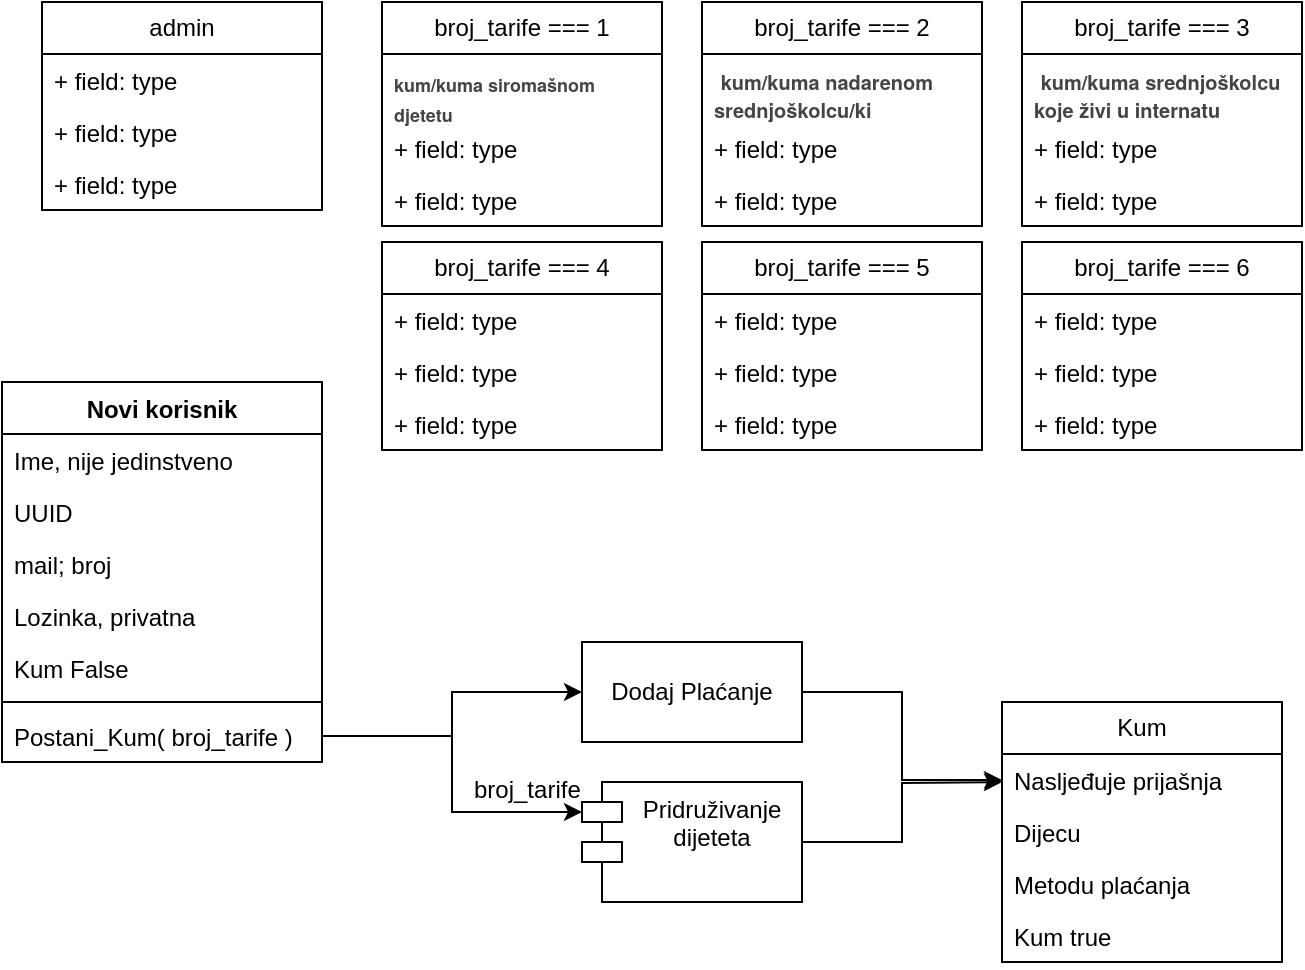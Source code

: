<mxfile version="21.1.1" type="github">
  <diagram name="Odnosi" id="b5b7bab2-c9e2-2cf4-8b2a-24fd1a2a6d21">
    <mxGraphModel dx="1434" dy="764" grid="1" gridSize="10" guides="1" tooltips="1" connect="1" arrows="1" fold="1" page="1" pageScale="1" pageWidth="827" pageHeight="1169" background="none" math="0" shadow="0">
      <root>
        <mxCell id="0" />
        <mxCell id="1" parent="0" />
        <mxCell id="CNKn6cX1Ovi-BV8Oh0FE-32" value="Kum" style="swimlane;fontStyle=0;childLayout=stackLayout;horizontal=1;startSize=26;fillColor=none;horizontalStack=0;resizeParent=1;resizeParentMax=0;resizeLast=0;collapsible=1;marginBottom=0;whiteSpace=wrap;html=1;" parent="1" vertex="1">
          <mxGeometry x="540" y="440" width="140" height="130" as="geometry" />
        </mxCell>
        <mxCell id="CNKn6cX1Ovi-BV8Oh0FE-33" value="Nasljeđuje prijašnja" style="text;strokeColor=none;fillColor=none;align=left;verticalAlign=top;spacingLeft=4;spacingRight=4;overflow=hidden;rotatable=0;points=[[0,0.5],[1,0.5]];portConstraint=eastwest;whiteSpace=wrap;html=1;" parent="CNKn6cX1Ovi-BV8Oh0FE-32" vertex="1">
          <mxGeometry y="26" width="140" height="26" as="geometry" />
        </mxCell>
        <mxCell id="CNKn6cX1Ovi-BV8Oh0FE-34" value="Dijecu" style="text;strokeColor=none;fillColor=none;align=left;verticalAlign=top;spacingLeft=4;spacingRight=4;overflow=hidden;rotatable=0;points=[[0,0.5],[1,0.5]];portConstraint=eastwest;whiteSpace=wrap;html=1;" parent="CNKn6cX1Ovi-BV8Oh0FE-32" vertex="1">
          <mxGeometry y="52" width="140" height="26" as="geometry" />
        </mxCell>
        <mxCell id="CNKn6cX1Ovi-BV8Oh0FE-35" value="Metodu plaćanja" style="text;strokeColor=none;fillColor=none;align=left;verticalAlign=top;spacingLeft=4;spacingRight=4;overflow=hidden;rotatable=0;points=[[0,0.5],[1,0.5]];portConstraint=eastwest;whiteSpace=wrap;html=1;" parent="CNKn6cX1Ovi-BV8Oh0FE-32" vertex="1">
          <mxGeometry y="78" width="140" height="26" as="geometry" />
        </mxCell>
        <mxCell id="CNKn6cX1Ovi-BV8Oh0FE-36" value="Kum true" style="text;strokeColor=none;fillColor=none;align=left;verticalAlign=top;spacingLeft=4;spacingRight=4;overflow=hidden;rotatable=0;points=[[0,0.5],[1,0.5]];portConstraint=eastwest;whiteSpace=wrap;html=1;" parent="CNKn6cX1Ovi-BV8Oh0FE-32" vertex="1">
          <mxGeometry y="104" width="140" height="26" as="geometry" />
        </mxCell>
        <mxCell id="CNKn6cX1Ovi-BV8Oh0FE-38" value="Novi korisnik" style="swimlane;fontStyle=1;align=center;verticalAlign=top;childLayout=stackLayout;horizontal=1;startSize=26;horizontalStack=0;resizeParent=1;resizeParentMax=0;resizeLast=0;collapsible=1;marginBottom=0;whiteSpace=wrap;html=1;" parent="1" vertex="1">
          <mxGeometry x="40" y="280" width="160" height="190" as="geometry" />
        </mxCell>
        <mxCell id="CNKn6cX1Ovi-BV8Oh0FE-42" value="Ime, nije jedinstveno" style="text;strokeColor=none;fillColor=none;align=left;verticalAlign=top;spacingLeft=4;spacingRight=4;overflow=hidden;rotatable=0;points=[[0,0.5],[1,0.5]];portConstraint=eastwest;whiteSpace=wrap;html=1;" parent="CNKn6cX1Ovi-BV8Oh0FE-38" vertex="1">
          <mxGeometry y="26" width="160" height="26" as="geometry" />
        </mxCell>
        <mxCell id="CNKn6cX1Ovi-BV8Oh0FE-28" value="UUID" style="text;strokeColor=none;fillColor=none;align=left;verticalAlign=top;spacingLeft=4;spacingRight=4;overflow=hidden;rotatable=0;points=[[0,0.5],[1,0.5]];portConstraint=eastwest;whiteSpace=wrap;html=1;" parent="CNKn6cX1Ovi-BV8Oh0FE-38" vertex="1">
          <mxGeometry y="52" width="160" height="26" as="geometry" />
        </mxCell>
        <mxCell id="CNKn6cX1Ovi-BV8Oh0FE-29" value="mail; broj" style="text;strokeColor=none;fillColor=none;align=left;verticalAlign=top;spacingLeft=4;spacingRight=4;overflow=hidden;rotatable=0;points=[[0,0.5],[1,0.5]];portConstraint=eastwest;whiteSpace=wrap;html=1;" parent="CNKn6cX1Ovi-BV8Oh0FE-38" vertex="1">
          <mxGeometry y="78" width="160" height="26" as="geometry" />
        </mxCell>
        <mxCell id="CNKn6cX1Ovi-BV8Oh0FE-30" value="Lozinka, privatna" style="text;strokeColor=none;fillColor=none;align=left;verticalAlign=top;spacingLeft=4;spacingRight=4;overflow=hidden;rotatable=0;points=[[0,0.5],[1,0.5]];portConstraint=eastwest;whiteSpace=wrap;html=1;" parent="CNKn6cX1Ovi-BV8Oh0FE-38" vertex="1">
          <mxGeometry y="104" width="160" height="26" as="geometry" />
        </mxCell>
        <mxCell id="CNKn6cX1Ovi-BV8Oh0FE-31" value="Kum False" style="text;strokeColor=none;fillColor=none;align=left;verticalAlign=top;spacingLeft=4;spacingRight=4;overflow=hidden;rotatable=0;points=[[0,0.5],[1,0.5]];portConstraint=eastwest;whiteSpace=wrap;html=1;" parent="CNKn6cX1Ovi-BV8Oh0FE-38" vertex="1">
          <mxGeometry y="130" width="160" height="26" as="geometry" />
        </mxCell>
        <mxCell id="CNKn6cX1Ovi-BV8Oh0FE-40" value="" style="line;strokeWidth=1;fillColor=none;align=left;verticalAlign=middle;spacingTop=-1;spacingLeft=3;spacingRight=3;rotatable=0;labelPosition=right;points=[];portConstraint=eastwest;strokeColor=inherit;" parent="CNKn6cX1Ovi-BV8Oh0FE-38" vertex="1">
          <mxGeometry y="156" width="160" height="8" as="geometry" />
        </mxCell>
        <mxCell id="CNKn6cX1Ovi-BV8Oh0FE-41" value="Postani_Kum( broj_tarife )" style="text;strokeColor=none;fillColor=none;align=left;verticalAlign=top;spacingLeft=4;spacingRight=4;overflow=hidden;rotatable=0;points=[[0,0.5],[1,0.5]];portConstraint=eastwest;whiteSpace=wrap;html=1;" parent="CNKn6cX1Ovi-BV8Oh0FE-38" vertex="1">
          <mxGeometry y="164" width="160" height="26" as="geometry" />
        </mxCell>
        <mxCell id="CNKn6cX1Ovi-BV8Oh0FE-52" style="edgeStyle=orthogonalEdgeStyle;rounded=0;orthogonalLoop=1;jettySize=auto;html=1;exitX=1;exitY=0.5;exitDx=0;exitDy=0;entryX=0;entryY=0.5;entryDx=0;entryDy=0;" parent="1" source="CNKn6cX1Ovi-BV8Oh0FE-47" target="CNKn6cX1Ovi-BV8Oh0FE-33" edge="1">
          <mxGeometry relative="1" as="geometry" />
        </mxCell>
        <mxCell id="CNKn6cX1Ovi-BV8Oh0FE-47" value="Dodaj Plaćanje" style="html=1;whiteSpace=wrap;" parent="1" vertex="1">
          <mxGeometry x="330" y="410" width="110" height="50" as="geometry" />
        </mxCell>
        <mxCell id="CNKn6cX1Ovi-BV8Oh0FE-48" style="edgeStyle=orthogonalEdgeStyle;rounded=0;orthogonalLoop=1;jettySize=auto;html=1;exitX=1;exitY=0.5;exitDx=0;exitDy=0;entryX=0;entryY=0.5;entryDx=0;entryDy=0;" parent="1" source="CNKn6cX1Ovi-BV8Oh0FE-41" target="CNKn6cX1Ovi-BV8Oh0FE-47" edge="1">
          <mxGeometry relative="1" as="geometry" />
        </mxCell>
        <mxCell id="CNKn6cX1Ovi-BV8Oh0FE-46" style="edgeStyle=orthogonalEdgeStyle;rounded=0;orthogonalLoop=1;jettySize=auto;html=1;exitX=1;exitY=0.5;exitDx=0;exitDy=0;entryX=0;entryY=0;entryDx=0;entryDy=15;entryPerimeter=0;" parent="1" source="CNKn6cX1Ovi-BV8Oh0FE-41" target="CNKn6cX1Ovi-BV8Oh0FE-50" edge="1">
          <mxGeometry relative="1" as="geometry">
            <mxPoint x="310" y="495" as="targetPoint" />
          </mxGeometry>
        </mxCell>
        <mxCell id="CNKn6cX1Ovi-BV8Oh0FE-53" style="edgeStyle=orthogonalEdgeStyle;rounded=0;orthogonalLoop=1;jettySize=auto;html=1;exitX=1;exitY=0.5;exitDx=0;exitDy=0;" parent="1" source="CNKn6cX1Ovi-BV8Oh0FE-50" edge="1">
          <mxGeometry relative="1" as="geometry">
            <mxPoint x="540" y="480" as="targetPoint" />
          </mxGeometry>
        </mxCell>
        <mxCell id="CNKn6cX1Ovi-BV8Oh0FE-50" value="Pridruživanje dijeteta" style="shape=module;align=left;spacingLeft=20;align=center;verticalAlign=top;whiteSpace=wrap;html=1;" parent="1" vertex="1">
          <mxGeometry x="330" y="480" width="110" height="60" as="geometry" />
        </mxCell>
        <mxCell id="CNKn6cX1Ovi-BV8Oh0FE-51" value="broj_tarife&lt;br&gt;" style="text;strokeColor=none;fillColor=none;align=left;verticalAlign=top;spacingLeft=4;spacingRight=4;overflow=hidden;rotatable=0;points=[[0,0.5],[1,0.5]];portConstraint=eastwest;whiteSpace=wrap;html=1;" parent="1" vertex="1">
          <mxGeometry x="270" y="470" width="100" height="26" as="geometry" />
        </mxCell>
        <mxCell id="XvP8bNMt5vkGeL0-mGoQ-4" value="broj_tarife === 2" style="swimlane;fontStyle=0;childLayout=stackLayout;horizontal=1;startSize=26;fillColor=none;horizontalStack=0;resizeParent=1;resizeParentMax=0;resizeLast=0;collapsible=1;marginBottom=0;whiteSpace=wrap;html=1;" parent="1" vertex="1">
          <mxGeometry x="390" y="90" width="140" height="112" as="geometry" />
        </mxCell>
        <mxCell id="XvP8bNMt5vkGeL0-mGoQ-5" value="&amp;nbsp;&lt;b style=&quot;box-sizing: border-box; color: rgb(68, 68, 68); font-family: &amp;quot;Helvetica Neue&amp;quot;, Helvetica, Arial, sans-serif; background-color: rgb(255, 255, 255); font-size: 10px;&quot;&gt;kum/kuma nadarenom srednjoškolcu/ki&lt;/b&gt;" style="text;strokeColor=none;fillColor=none;align=left;verticalAlign=top;spacingLeft=4;spacingRight=4;overflow=hidden;rotatable=0;points=[[0,0.5],[1,0.5]];portConstraint=eastwest;whiteSpace=wrap;html=1;" parent="XvP8bNMt5vkGeL0-mGoQ-4" vertex="1">
          <mxGeometry y="26" width="140" height="34" as="geometry" />
        </mxCell>
        <mxCell id="XvP8bNMt5vkGeL0-mGoQ-6" value="+ field: type" style="text;strokeColor=none;fillColor=none;align=left;verticalAlign=top;spacingLeft=4;spacingRight=4;overflow=hidden;rotatable=0;points=[[0,0.5],[1,0.5]];portConstraint=eastwest;whiteSpace=wrap;html=1;" parent="XvP8bNMt5vkGeL0-mGoQ-4" vertex="1">
          <mxGeometry y="60" width="140" height="26" as="geometry" />
        </mxCell>
        <mxCell id="XvP8bNMt5vkGeL0-mGoQ-7" value="+ field: type" style="text;strokeColor=none;fillColor=none;align=left;verticalAlign=top;spacingLeft=4;spacingRight=4;overflow=hidden;rotatable=0;points=[[0,0.5],[1,0.5]];portConstraint=eastwest;whiteSpace=wrap;html=1;" parent="XvP8bNMt5vkGeL0-mGoQ-4" vertex="1">
          <mxGeometry y="86" width="140" height="26" as="geometry" />
        </mxCell>
        <mxCell id="ZzGEdMD5MTZFJujquE0D-1" value="broj_tarife === 3" style="swimlane;fontStyle=0;childLayout=stackLayout;horizontal=1;startSize=26;fillColor=none;horizontalStack=0;resizeParent=1;resizeParentMax=0;resizeLast=0;collapsible=1;marginBottom=0;whiteSpace=wrap;html=1;" vertex="1" parent="1">
          <mxGeometry x="550" y="90" width="140" height="112" as="geometry" />
        </mxCell>
        <mxCell id="ZzGEdMD5MTZFJujquE0D-2" value="&amp;nbsp;&lt;strong style=&quot;box-sizing: border-box; color: rgb(68, 68, 68); font-family: &amp;quot;Helvetica Neue&amp;quot;, Helvetica, Arial, sans-serif; background-color: rgb(255, 255, 255); font-size: 10px;&quot;&gt;kum/kuma srednjoškolcu koje živi u internatu Zdenca&lt;/strong&gt;" style="text;strokeColor=none;fillColor=none;align=left;verticalAlign=top;spacingLeft=4;spacingRight=4;overflow=hidden;rotatable=0;points=[[0,0.5],[1,0.5]];portConstraint=eastwest;whiteSpace=wrap;html=1;" vertex="1" parent="ZzGEdMD5MTZFJujquE0D-1">
          <mxGeometry y="26" width="140" height="34" as="geometry" />
        </mxCell>
        <mxCell id="ZzGEdMD5MTZFJujquE0D-3" value="+ field: type" style="text;strokeColor=none;fillColor=none;align=left;verticalAlign=top;spacingLeft=4;spacingRight=4;overflow=hidden;rotatable=0;points=[[0,0.5],[1,0.5]];portConstraint=eastwest;whiteSpace=wrap;html=1;" vertex="1" parent="ZzGEdMD5MTZFJujquE0D-1">
          <mxGeometry y="60" width="140" height="26" as="geometry" />
        </mxCell>
        <mxCell id="ZzGEdMD5MTZFJujquE0D-4" value="+ field: type" style="text;strokeColor=none;fillColor=none;align=left;verticalAlign=top;spacingLeft=4;spacingRight=4;overflow=hidden;rotatable=0;points=[[0,0.5],[1,0.5]];portConstraint=eastwest;whiteSpace=wrap;html=1;" vertex="1" parent="ZzGEdMD5MTZFJujquE0D-1">
          <mxGeometry y="86" width="140" height="26" as="geometry" />
        </mxCell>
        <mxCell id="ZzGEdMD5MTZFJujquE0D-5" value="broj_tarife === 4" style="swimlane;fontStyle=0;childLayout=stackLayout;horizontal=1;startSize=26;fillColor=none;horizontalStack=0;resizeParent=1;resizeParentMax=0;resizeLast=0;collapsible=1;marginBottom=0;whiteSpace=wrap;html=1;" vertex="1" parent="1">
          <mxGeometry x="230" y="210" width="140" height="104" as="geometry" />
        </mxCell>
        <mxCell id="ZzGEdMD5MTZFJujquE0D-6" value="+ field: type" style="text;strokeColor=none;fillColor=none;align=left;verticalAlign=top;spacingLeft=4;spacingRight=4;overflow=hidden;rotatable=0;points=[[0,0.5],[1,0.5]];portConstraint=eastwest;whiteSpace=wrap;html=1;" vertex="1" parent="ZzGEdMD5MTZFJujquE0D-5">
          <mxGeometry y="26" width="140" height="26" as="geometry" />
        </mxCell>
        <mxCell id="ZzGEdMD5MTZFJujquE0D-7" value="+ field: type" style="text;strokeColor=none;fillColor=none;align=left;verticalAlign=top;spacingLeft=4;spacingRight=4;overflow=hidden;rotatable=0;points=[[0,0.5],[1,0.5]];portConstraint=eastwest;whiteSpace=wrap;html=1;" vertex="1" parent="ZzGEdMD5MTZFJujquE0D-5">
          <mxGeometry y="52" width="140" height="26" as="geometry" />
        </mxCell>
        <mxCell id="ZzGEdMD5MTZFJujquE0D-8" value="+ field: type" style="text;strokeColor=none;fillColor=none;align=left;verticalAlign=top;spacingLeft=4;spacingRight=4;overflow=hidden;rotatable=0;points=[[0,0.5],[1,0.5]];portConstraint=eastwest;whiteSpace=wrap;html=1;" vertex="1" parent="ZzGEdMD5MTZFJujquE0D-5">
          <mxGeometry y="78" width="140" height="26" as="geometry" />
        </mxCell>
        <mxCell id="ZzGEdMD5MTZFJujquE0D-9" value="broj_tarife === 5" style="swimlane;fontStyle=0;childLayout=stackLayout;horizontal=1;startSize=26;fillColor=none;horizontalStack=0;resizeParent=1;resizeParentMax=0;resizeLast=0;collapsible=1;marginBottom=0;whiteSpace=wrap;html=1;" vertex="1" parent="1">
          <mxGeometry x="390" y="210" width="140" height="104" as="geometry" />
        </mxCell>
        <mxCell id="ZzGEdMD5MTZFJujquE0D-10" value="+ field: type" style="text;strokeColor=none;fillColor=none;align=left;verticalAlign=top;spacingLeft=4;spacingRight=4;overflow=hidden;rotatable=0;points=[[0,0.5],[1,0.5]];portConstraint=eastwest;whiteSpace=wrap;html=1;" vertex="1" parent="ZzGEdMD5MTZFJujquE0D-9">
          <mxGeometry y="26" width="140" height="26" as="geometry" />
        </mxCell>
        <mxCell id="ZzGEdMD5MTZFJujquE0D-11" value="+ field: type" style="text;strokeColor=none;fillColor=none;align=left;verticalAlign=top;spacingLeft=4;spacingRight=4;overflow=hidden;rotatable=0;points=[[0,0.5],[1,0.5]];portConstraint=eastwest;whiteSpace=wrap;html=1;" vertex="1" parent="ZzGEdMD5MTZFJujquE0D-9">
          <mxGeometry y="52" width="140" height="26" as="geometry" />
        </mxCell>
        <mxCell id="ZzGEdMD5MTZFJujquE0D-12" value="+ field: type" style="text;strokeColor=none;fillColor=none;align=left;verticalAlign=top;spacingLeft=4;spacingRight=4;overflow=hidden;rotatable=0;points=[[0,0.5],[1,0.5]];portConstraint=eastwest;whiteSpace=wrap;html=1;" vertex="1" parent="ZzGEdMD5MTZFJujquE0D-9">
          <mxGeometry y="78" width="140" height="26" as="geometry" />
        </mxCell>
        <mxCell id="ZzGEdMD5MTZFJujquE0D-13" value="broj_tarife === 6" style="swimlane;fontStyle=0;childLayout=stackLayout;horizontal=1;startSize=26;fillColor=none;horizontalStack=0;resizeParent=1;resizeParentMax=0;resizeLast=0;collapsible=1;marginBottom=0;whiteSpace=wrap;html=1;" vertex="1" parent="1">
          <mxGeometry x="550" y="210" width="140" height="104" as="geometry" />
        </mxCell>
        <mxCell id="ZzGEdMD5MTZFJujquE0D-14" value="+ field: type" style="text;strokeColor=none;fillColor=none;align=left;verticalAlign=top;spacingLeft=4;spacingRight=4;overflow=hidden;rotatable=0;points=[[0,0.5],[1,0.5]];portConstraint=eastwest;whiteSpace=wrap;html=1;" vertex="1" parent="ZzGEdMD5MTZFJujquE0D-13">
          <mxGeometry y="26" width="140" height="26" as="geometry" />
        </mxCell>
        <mxCell id="ZzGEdMD5MTZFJujquE0D-15" value="+ field: type" style="text;strokeColor=none;fillColor=none;align=left;verticalAlign=top;spacingLeft=4;spacingRight=4;overflow=hidden;rotatable=0;points=[[0,0.5],[1,0.5]];portConstraint=eastwest;whiteSpace=wrap;html=1;" vertex="1" parent="ZzGEdMD5MTZFJujquE0D-13">
          <mxGeometry y="52" width="140" height="26" as="geometry" />
        </mxCell>
        <mxCell id="ZzGEdMD5MTZFJujquE0D-16" value="+ field: type" style="text;strokeColor=none;fillColor=none;align=left;verticalAlign=top;spacingLeft=4;spacingRight=4;overflow=hidden;rotatable=0;points=[[0,0.5],[1,0.5]];portConstraint=eastwest;whiteSpace=wrap;html=1;" vertex="1" parent="ZzGEdMD5MTZFJujquE0D-13">
          <mxGeometry y="78" width="140" height="26" as="geometry" />
        </mxCell>
        <mxCell id="ZzGEdMD5MTZFJujquE0D-17" value="broj_tarife === 1" style="swimlane;fontStyle=0;childLayout=stackLayout;horizontal=1;startSize=26;fillColor=none;horizontalStack=0;resizeParent=1;resizeParentMax=0;resizeLast=0;collapsible=1;marginBottom=0;whiteSpace=wrap;html=1;" vertex="1" parent="1">
          <mxGeometry x="230" y="90" width="140" height="112" as="geometry" />
        </mxCell>
        <mxCell id="ZzGEdMD5MTZFJujquE0D-18" value="&lt;strong style=&quot;box-sizing: border-box; color: rgb(68, 68, 68); font-family: &amp;quot;Helvetica Neue&amp;quot;, Helvetica, Arial, sans-serif; background-color: rgb(255, 255, 255);&quot;&gt;&lt;font style=&quot;font-size: 9px;&quot;&gt;kum/kuma siromašnom djetetu&lt;/font&gt;&lt;/strong&gt;" style="text;strokeColor=none;fillColor=none;align=left;verticalAlign=top;spacingLeft=4;spacingRight=4;overflow=hidden;rotatable=0;points=[[0,0.5],[1,0.5]];portConstraint=eastwest;whiteSpace=wrap;html=1;" vertex="1" parent="ZzGEdMD5MTZFJujquE0D-17">
          <mxGeometry y="26" width="140" height="34" as="geometry" />
        </mxCell>
        <mxCell id="ZzGEdMD5MTZFJujquE0D-19" value="+ field: type" style="text;strokeColor=none;fillColor=none;align=left;verticalAlign=top;spacingLeft=4;spacingRight=4;overflow=hidden;rotatable=0;points=[[0,0.5],[1,0.5]];portConstraint=eastwest;whiteSpace=wrap;html=1;" vertex="1" parent="ZzGEdMD5MTZFJujquE0D-17">
          <mxGeometry y="60" width="140" height="26" as="geometry" />
        </mxCell>
        <mxCell id="ZzGEdMD5MTZFJujquE0D-20" value="+ field: type" style="text;strokeColor=none;fillColor=none;align=left;verticalAlign=top;spacingLeft=4;spacingRight=4;overflow=hidden;rotatable=0;points=[[0,0.5],[1,0.5]];portConstraint=eastwest;whiteSpace=wrap;html=1;" vertex="1" parent="ZzGEdMD5MTZFJujquE0D-17">
          <mxGeometry y="86" width="140" height="26" as="geometry" />
        </mxCell>
        <mxCell id="ZzGEdMD5MTZFJujquE0D-21" value="admin" style="swimlane;fontStyle=0;childLayout=stackLayout;horizontal=1;startSize=26;fillColor=none;horizontalStack=0;resizeParent=1;resizeParentMax=0;resizeLast=0;collapsible=1;marginBottom=0;whiteSpace=wrap;html=1;" vertex="1" parent="1">
          <mxGeometry x="60" y="90" width="140" height="104" as="geometry" />
        </mxCell>
        <mxCell id="ZzGEdMD5MTZFJujquE0D-22" value="+ field: type" style="text;strokeColor=none;fillColor=none;align=left;verticalAlign=top;spacingLeft=4;spacingRight=4;overflow=hidden;rotatable=0;points=[[0,0.5],[1,0.5]];portConstraint=eastwest;whiteSpace=wrap;html=1;" vertex="1" parent="ZzGEdMD5MTZFJujquE0D-21">
          <mxGeometry y="26" width="140" height="26" as="geometry" />
        </mxCell>
        <mxCell id="ZzGEdMD5MTZFJujquE0D-23" value="+ field: type" style="text;strokeColor=none;fillColor=none;align=left;verticalAlign=top;spacingLeft=4;spacingRight=4;overflow=hidden;rotatable=0;points=[[0,0.5],[1,0.5]];portConstraint=eastwest;whiteSpace=wrap;html=1;" vertex="1" parent="ZzGEdMD5MTZFJujquE0D-21">
          <mxGeometry y="52" width="140" height="26" as="geometry" />
        </mxCell>
        <mxCell id="ZzGEdMD5MTZFJujquE0D-24" value="+ field: type" style="text;strokeColor=none;fillColor=none;align=left;verticalAlign=top;spacingLeft=4;spacingRight=4;overflow=hidden;rotatable=0;points=[[0,0.5],[1,0.5]];portConstraint=eastwest;whiteSpace=wrap;html=1;" vertex="1" parent="ZzGEdMD5MTZFJujquE0D-21">
          <mxGeometry y="78" width="140" height="26" as="geometry" />
        </mxCell>
      </root>
    </mxGraphModel>
  </diagram>
</mxfile>
